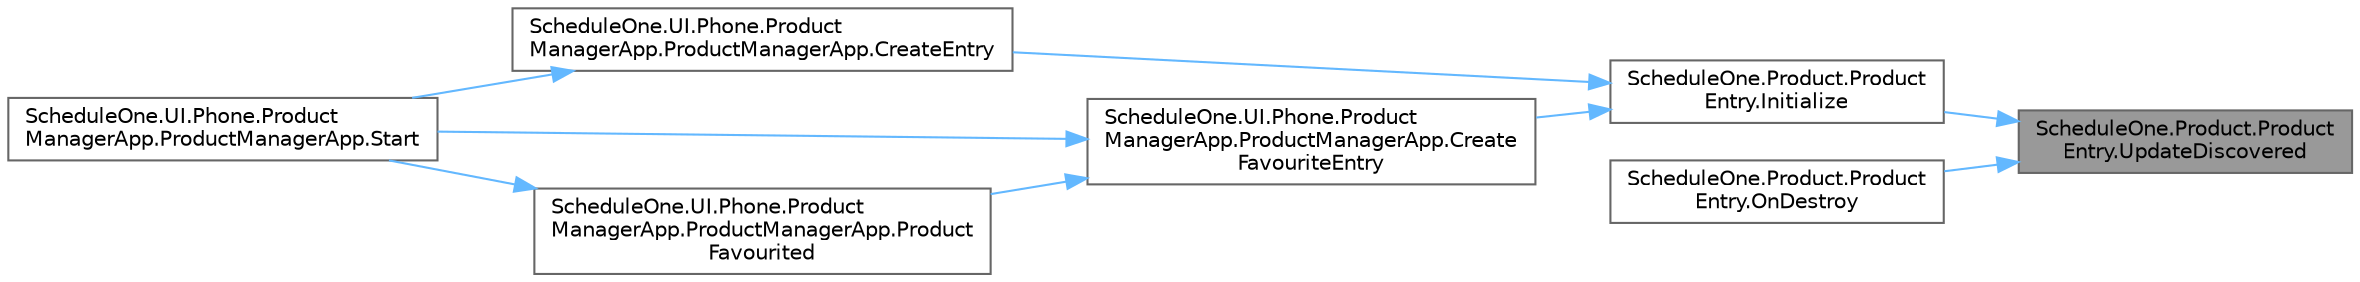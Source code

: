 digraph "ScheduleOne.Product.ProductEntry.UpdateDiscovered"
{
 // LATEX_PDF_SIZE
  bgcolor="transparent";
  edge [fontname=Helvetica,fontsize=10,labelfontname=Helvetica,labelfontsize=10];
  node [fontname=Helvetica,fontsize=10,shape=box,height=0.2,width=0.4];
  rankdir="RL";
  Node1 [id="Node000001",label="ScheduleOne.Product.Product\lEntry.UpdateDiscovered",height=0.2,width=0.4,color="gray40", fillcolor="grey60", style="filled", fontcolor="black",tooltip=" "];
  Node1 -> Node2 [id="edge1_Node000001_Node000002",dir="back",color="steelblue1",style="solid",tooltip=" "];
  Node2 [id="Node000002",label="ScheduleOne.Product.Product\lEntry.Initialize",height=0.2,width=0.4,color="grey40", fillcolor="white", style="filled",URL="$class_schedule_one_1_1_product_1_1_product_entry.html#a730c3b6a9a39e260db042569e900e2b4",tooltip=" "];
  Node2 -> Node3 [id="edge2_Node000002_Node000003",dir="back",color="steelblue1",style="solid",tooltip=" "];
  Node3 [id="Node000003",label="ScheduleOne.UI.Phone.Product\lManagerApp.ProductManagerApp.CreateEntry",height=0.2,width=0.4,color="grey40", fillcolor="white", style="filled",URL="$class_schedule_one_1_1_u_i_1_1_phone_1_1_product_manager_app_1_1_product_manager_app.html#acdf82496e63d8670386b13f61a5be12b",tooltip=" "];
  Node3 -> Node4 [id="edge3_Node000003_Node000004",dir="back",color="steelblue1",style="solid",tooltip=" "];
  Node4 [id="Node000004",label="ScheduleOne.UI.Phone.Product\lManagerApp.ProductManagerApp.Start",height=0.2,width=0.4,color="grey40", fillcolor="white", style="filled",URL="$class_schedule_one_1_1_u_i_1_1_phone_1_1_product_manager_app_1_1_product_manager_app.html#ae0bf302118000ae8d60a51676ab09ee8",tooltip=" "];
  Node2 -> Node5 [id="edge4_Node000002_Node000005",dir="back",color="steelblue1",style="solid",tooltip=" "];
  Node5 [id="Node000005",label="ScheduleOne.UI.Phone.Product\lManagerApp.ProductManagerApp.Create\lFavouriteEntry",height=0.2,width=0.4,color="grey40", fillcolor="white", style="filled",URL="$class_schedule_one_1_1_u_i_1_1_phone_1_1_product_manager_app_1_1_product_manager_app.html#a7f9fdaba94cc3e0cadde859cb662d8d1",tooltip=" "];
  Node5 -> Node6 [id="edge5_Node000005_Node000006",dir="back",color="steelblue1",style="solid",tooltip=" "];
  Node6 [id="Node000006",label="ScheduleOne.UI.Phone.Product\lManagerApp.ProductManagerApp.Product\lFavourited",height=0.2,width=0.4,color="grey40", fillcolor="white", style="filled",URL="$class_schedule_one_1_1_u_i_1_1_phone_1_1_product_manager_app_1_1_product_manager_app.html#afd9fb648ce8ec4ed65e0b35302e511cb",tooltip=" "];
  Node6 -> Node4 [id="edge6_Node000006_Node000004",dir="back",color="steelblue1",style="solid",tooltip=" "];
  Node5 -> Node4 [id="edge7_Node000005_Node000004",dir="back",color="steelblue1",style="solid",tooltip=" "];
  Node1 -> Node7 [id="edge8_Node000001_Node000007",dir="back",color="steelblue1",style="solid",tooltip=" "];
  Node7 [id="Node000007",label="ScheduleOne.Product.Product\lEntry.OnDestroy",height=0.2,width=0.4,color="grey40", fillcolor="white", style="filled",URL="$class_schedule_one_1_1_product_1_1_product_entry.html#a47dd39c295aabbb45ba6d4739bd4db67",tooltip=" "];
}
